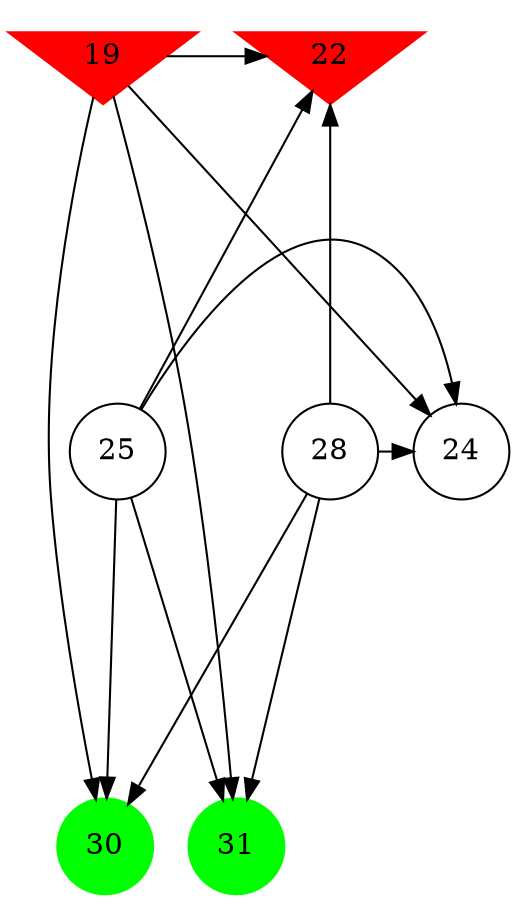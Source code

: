 digraph brain {
	ranksep=2.0;
	19 [shape=invtriangle,style=filled,color=red];
	22 [shape=invtriangle,style=filled,color=red];
	24 [shape=circle,color=black];
	25 [shape=circle,color=black];
	28 [shape=circle,color=black];
	30 [shape=circle,style=filled,color=green];
	31 [shape=circle,style=filled,color=green];
	28	->	31;
	28	->	22;
	28	->	24;
	28	->	30;
	19	->	31;
	19	->	22;
	19	->	24;
	19	->	30;
	25	->	31;
	25	->	22;
	25	->	24;
	25	->	30;
	{ rank=same; 19; 22; }
	{ rank=same; 24; 25; 28; }
	{ rank=same; 30; 31; }
}
